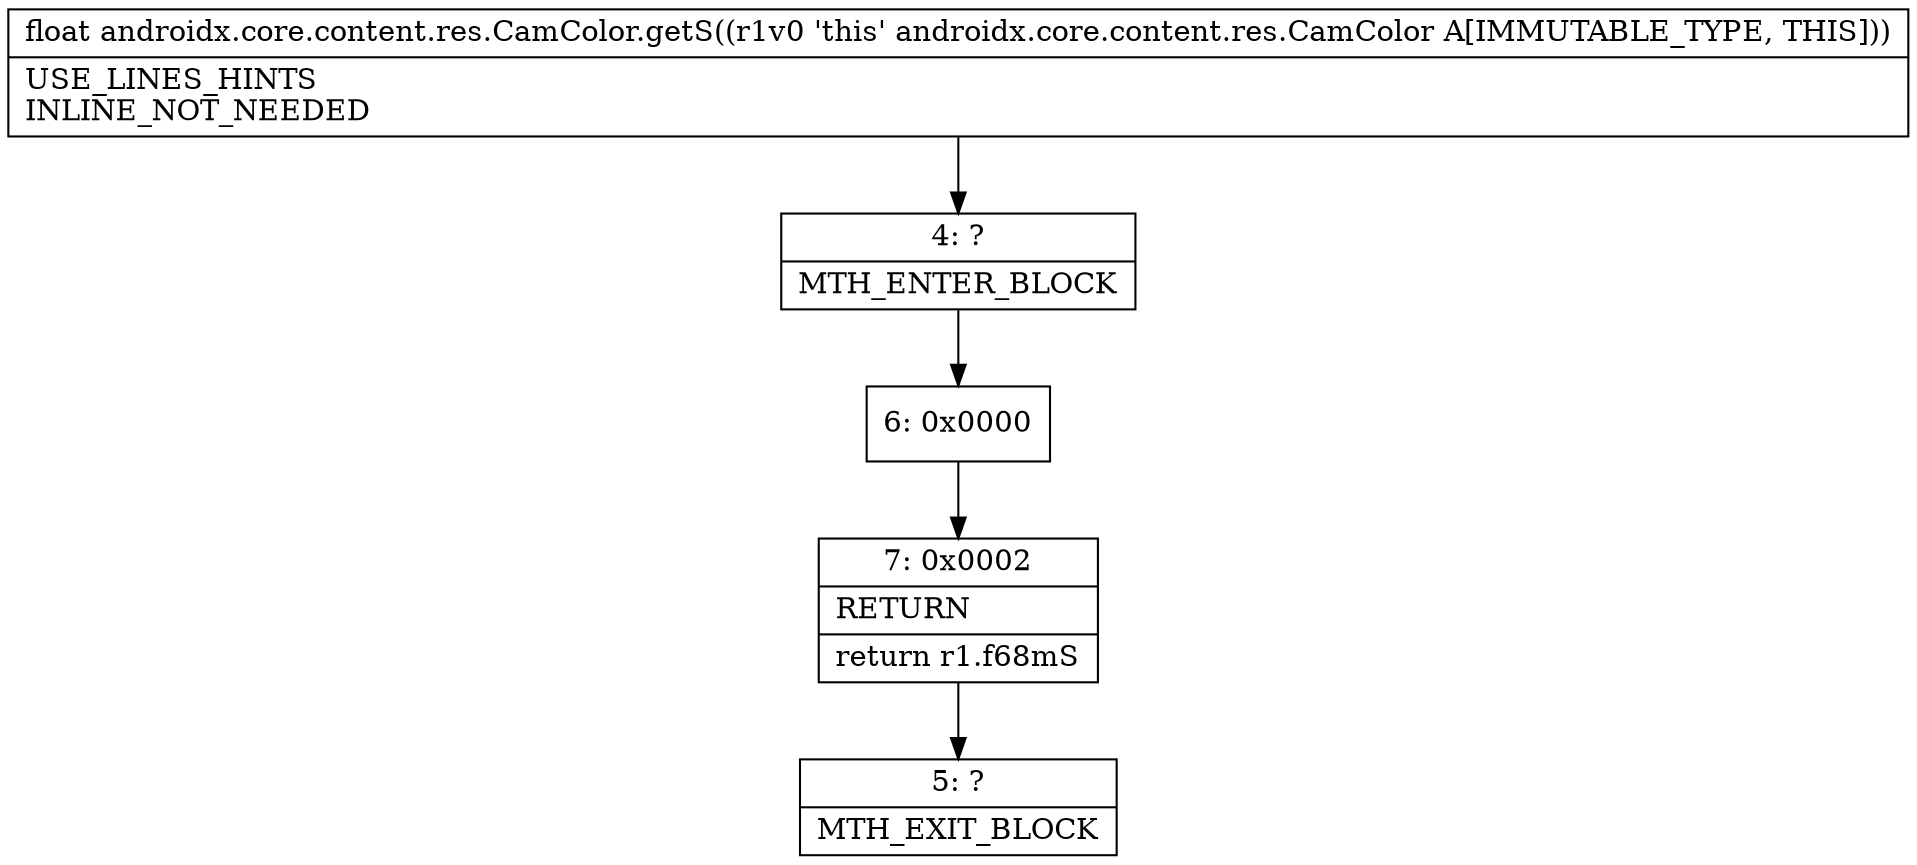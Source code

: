 digraph "CFG forandroidx.core.content.res.CamColor.getS()F" {
Node_4 [shape=record,label="{4\:\ ?|MTH_ENTER_BLOCK\l}"];
Node_6 [shape=record,label="{6\:\ 0x0000}"];
Node_7 [shape=record,label="{7\:\ 0x0002|RETURN\l|return r1.f68mS\l}"];
Node_5 [shape=record,label="{5\:\ ?|MTH_EXIT_BLOCK\l}"];
MethodNode[shape=record,label="{float androidx.core.content.res.CamColor.getS((r1v0 'this' androidx.core.content.res.CamColor A[IMMUTABLE_TYPE, THIS]))  | USE_LINES_HINTS\lINLINE_NOT_NEEDED\l}"];
MethodNode -> Node_4;Node_4 -> Node_6;
Node_6 -> Node_7;
Node_7 -> Node_5;
}

